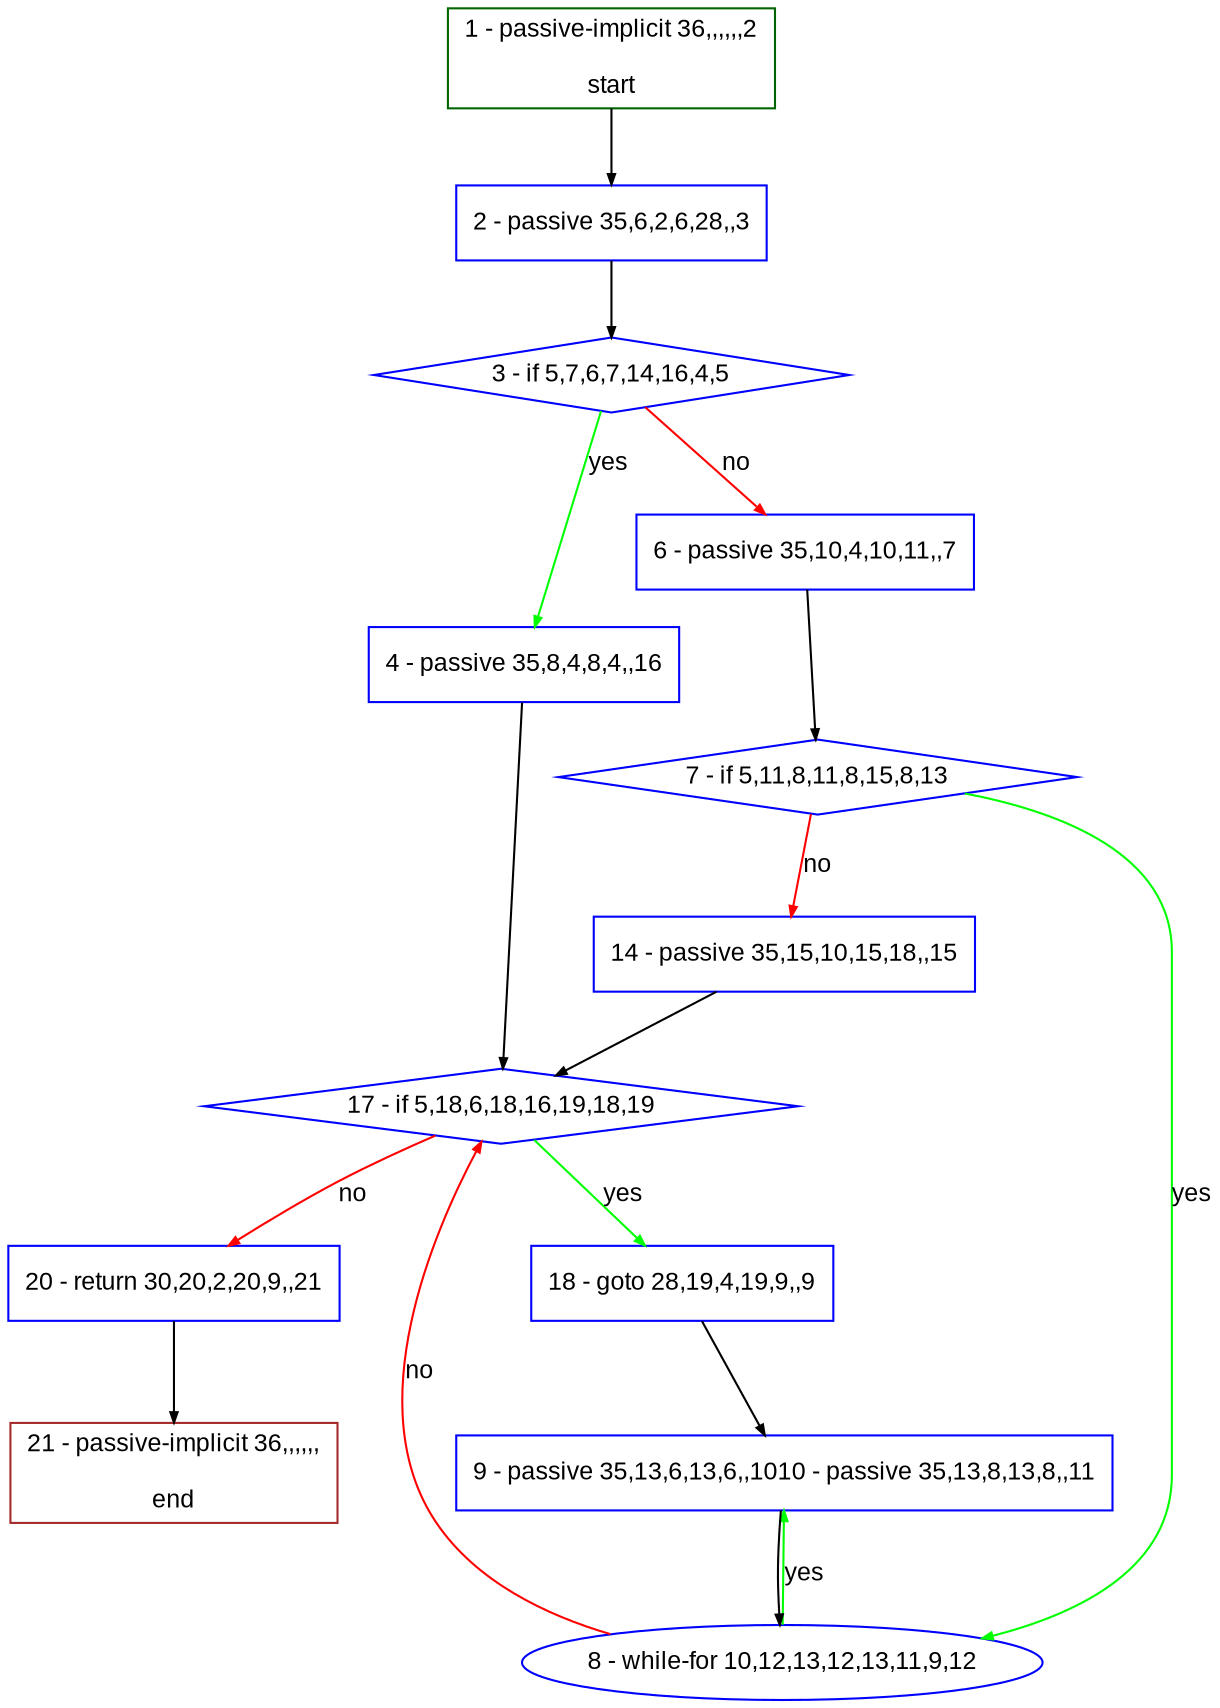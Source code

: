 digraph "" {
  graph [bgcolor="white", fillcolor="#FFFFCC", pack="true", packmode="clust", fontname="Arial", label="", fontsize="12", compound="true", style="rounded,filled"];
  node [node_initialized="no", fillcolor="white", fontname="Arial", label="", color="grey", fontsize="12", fixedsize="false", compound="true", shape="rectangle", style="filled"];
  edge [arrowtail="none", lhead="", fontcolor="black", fontname="Arial", label="", color="black", fontsize="12", arrowhead="normal", arrowsize="0.5", compound="true", ltail="", dir="forward"];
  __N1 [fillcolor="#ffffff", label="2 - passive 35,6,2,6,28,,3", color="#0000ff", shape="box", style="filled"];
  __N2 [fillcolor="#ffffff", label="1 - passive-implicit 36,,,,,,2\n\nstart", color="#006400", shape="box", style="filled"];
  __N3 [fillcolor="#ffffff", label="3 - if 5,7,6,7,14,16,4,5", color="#0000ff", shape="diamond", style="filled"];
  __N4 [fillcolor="#ffffff", label="4 - passive 35,8,4,8,4,,16", color="#0000ff", shape="box", style="filled"];
  __N5 [fillcolor="#ffffff", label="6 - passive 35,10,4,10,11,,7", color="#0000ff", shape="box", style="filled"];
  __N6 [fillcolor="#ffffff", label="17 - if 5,18,6,18,16,19,18,19", color="#0000ff", shape="diamond", style="filled"];
  __N7 [fillcolor="#ffffff", label="7 - if 5,11,8,11,8,15,8,13", color="#0000ff", shape="diamond", style="filled"];
  __N8 [fillcolor="#ffffff", label="8 - while-for 10,12,13,12,13,11,9,12", color="#0000ff", shape="oval", style="filled"];
  __N9 [fillcolor="#ffffff", label="14 - passive 35,15,10,15,18,,15", color="#0000ff", shape="box", style="filled"];
  __N10 [fillcolor="#ffffff", label="9 - passive 35,13,6,13,6,,1010 - passive 35,13,8,13,8,,11", color="#0000ff", shape="box", style="filled"];
  __N11 [fillcolor="#ffffff", label="18 - goto 28,19,4,19,9,,9", color="#0000ff", shape="box", style="filled"];
  __N12 [fillcolor="#ffffff", label="20 - return 30,20,2,20,9,,21", color="#0000ff", shape="box", style="filled"];
  __N13 [fillcolor="#ffffff", label="21 - passive-implicit 36,,,,,,\n\nend", color="#a52a2a", shape="box", style="filled"];
  __N2 -> __N1 [arrowtail="none", color="#000000", label="", arrowhead="normal", dir="forward"];
  __N1 -> __N3 [arrowtail="none", color="#000000", label="", arrowhead="normal", dir="forward"];
  __N3 -> __N4 [arrowtail="none", color="#00ff00", label="yes", arrowhead="normal", dir="forward"];
  __N3 -> __N5 [arrowtail="none", color="#ff0000", label="no", arrowhead="normal", dir="forward"];
  __N4 -> __N6 [arrowtail="none", color="#000000", label="", arrowhead="normal", dir="forward"];
  __N5 -> __N7 [arrowtail="none", color="#000000", label="", arrowhead="normal", dir="forward"];
  __N7 -> __N8 [arrowtail="none", color="#00ff00", label="yes", arrowhead="normal", dir="forward"];
  __N7 -> __N9 [arrowtail="none", color="#ff0000", label="no", arrowhead="normal", dir="forward"];
  __N8 -> __N10 [arrowtail="none", color="#00ff00", label="yes", arrowhead="normal", dir="forward"];
  __N10 -> __N8 [arrowtail="none", color="#000000", label="", arrowhead="normal", dir="forward"];
  __N8 -> __N6 [arrowtail="none", color="#ff0000", label="no", arrowhead="normal", dir="forward"];
  __N9 -> __N6 [arrowtail="none", color="#000000", label="", arrowhead="normal", dir="forward"];
  __N6 -> __N11 [arrowtail="none", color="#00ff00", label="yes", arrowhead="normal", dir="forward"];
  __N6 -> __N12 [arrowtail="none", color="#ff0000", label="no", arrowhead="normal", dir="forward"];
  __N11 -> __N10 [arrowtail="none", color="#000000", label="", arrowhead="normal", dir="forward"];
  __N12 -> __N13 [arrowtail="none", color="#000000", label="", arrowhead="normal", dir="forward"];
}
